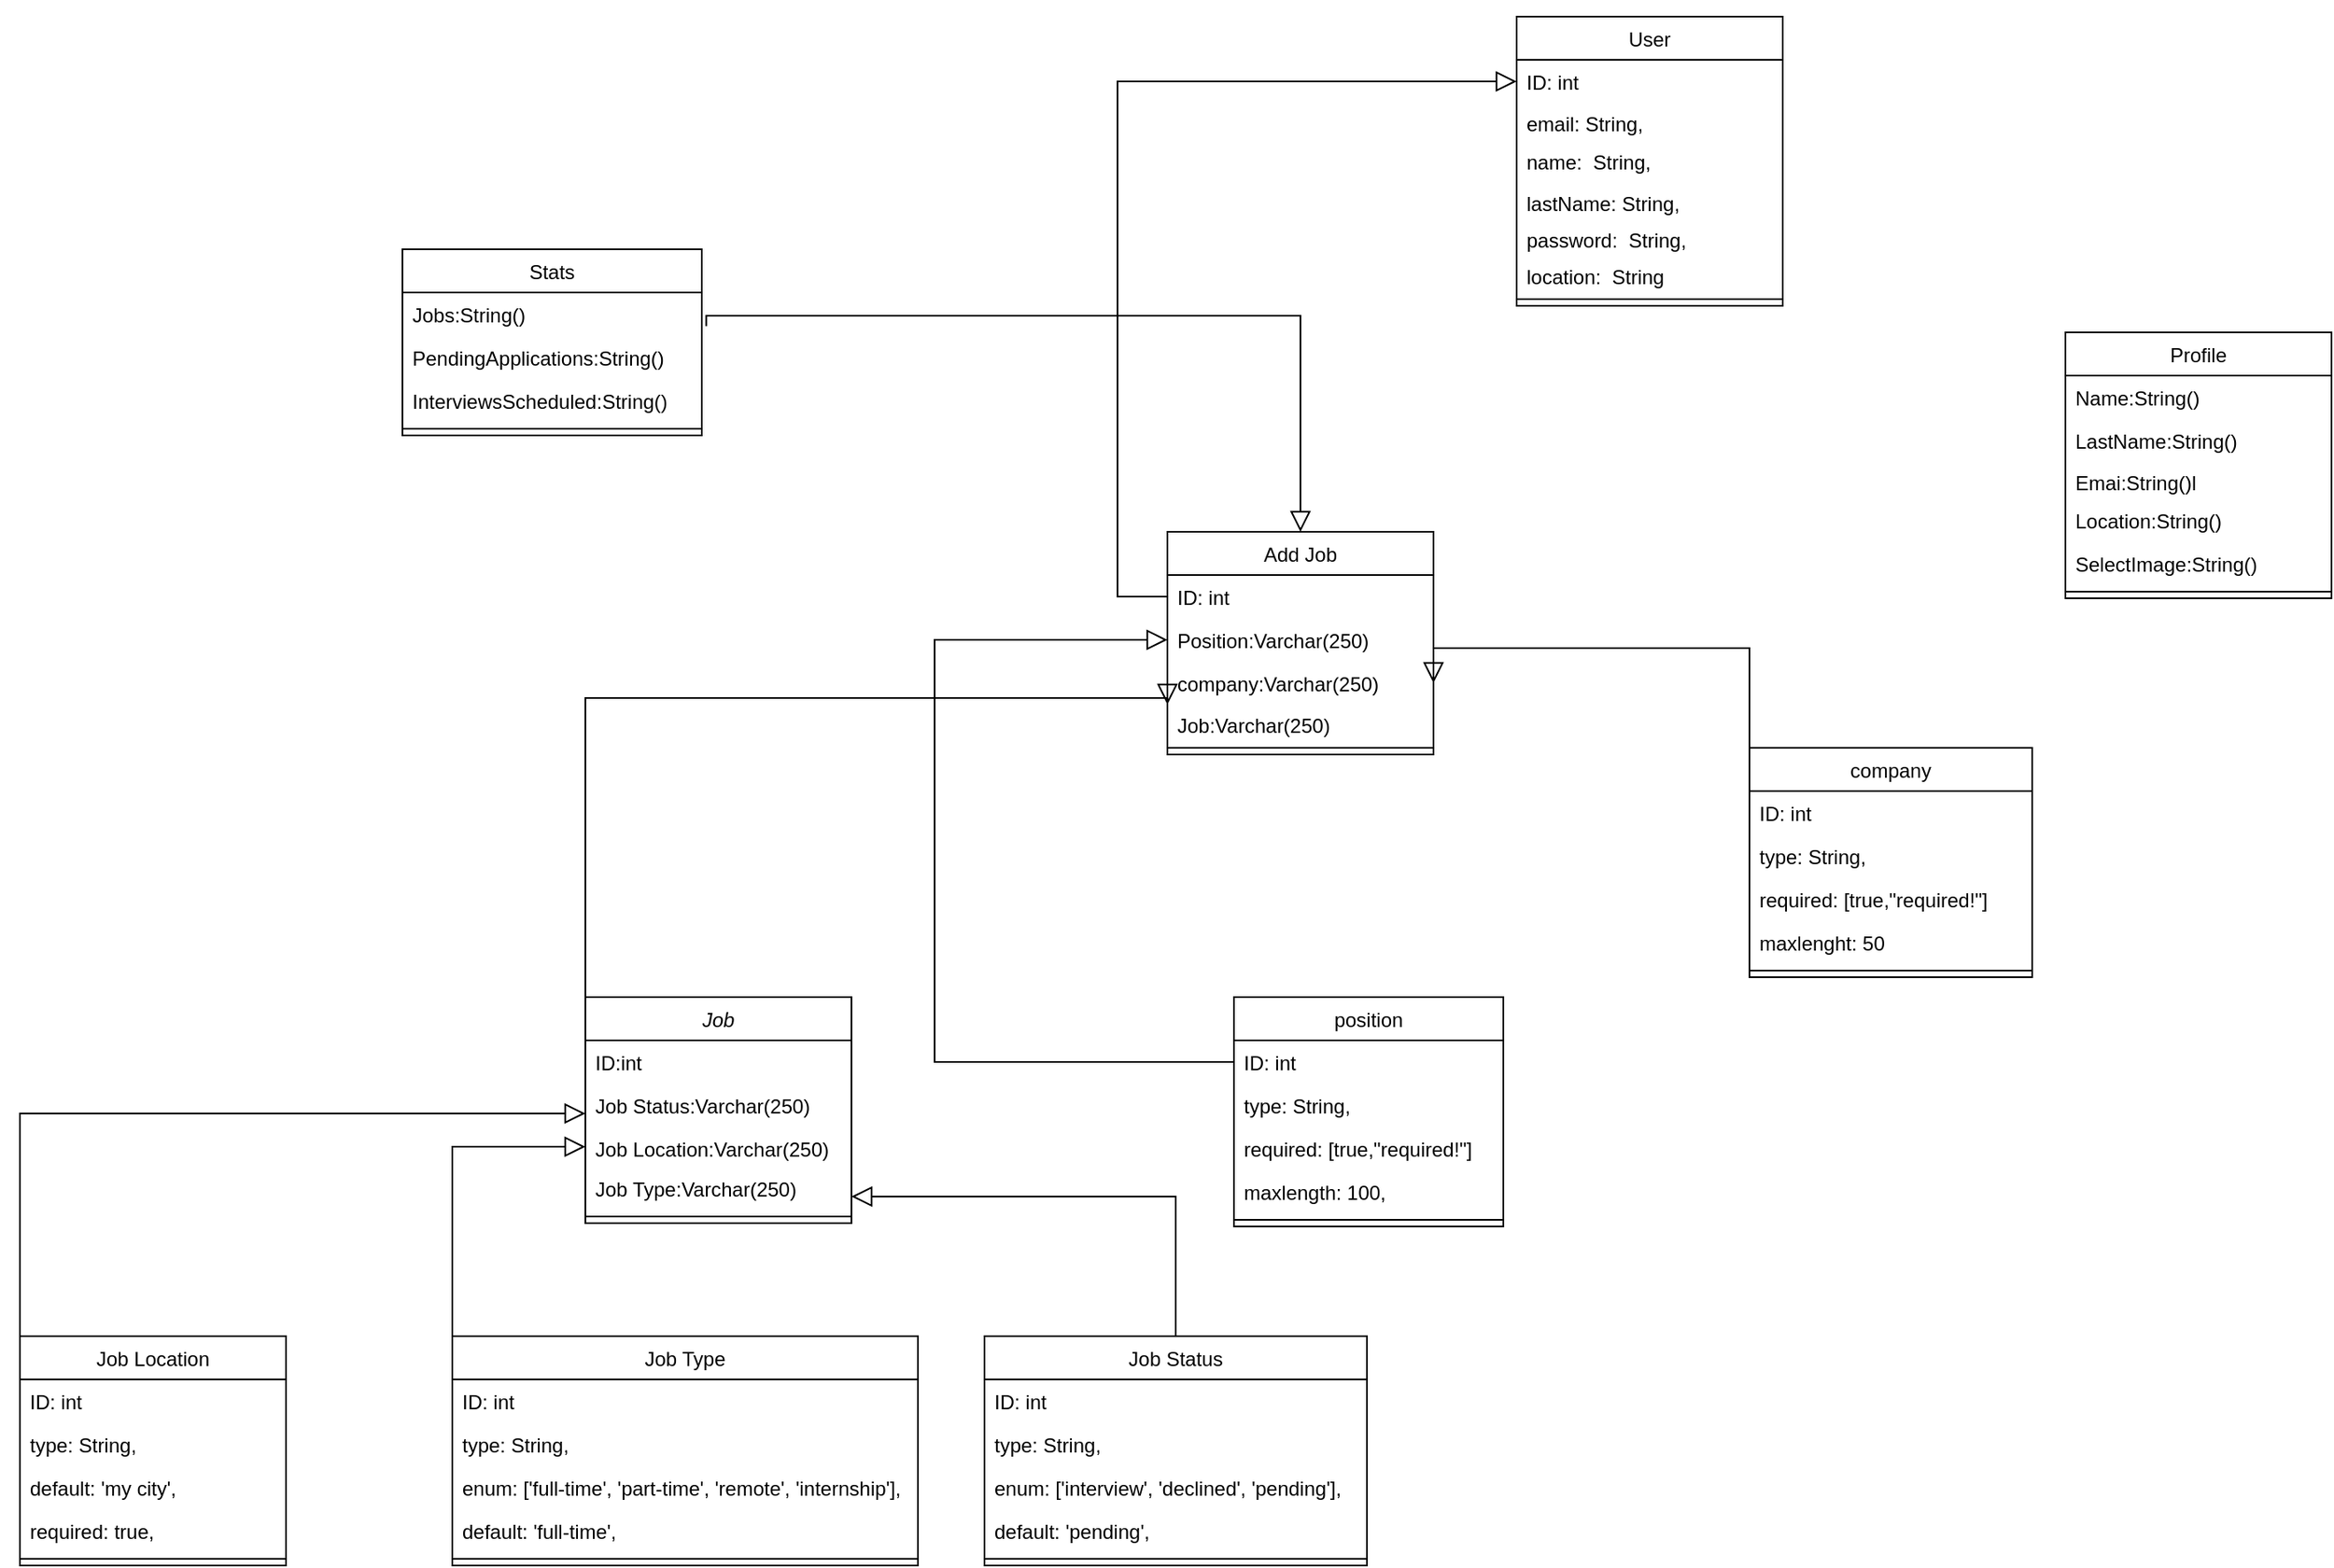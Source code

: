 <mxfile version="24.0.7" type="github">
  <diagram id="C5RBs43oDa-KdzZeNtuy" name="Page-1">
    <mxGraphModel dx="2405" dy="2311" grid="1" gridSize="10" guides="1" tooltips="1" connect="1" arrows="1" fold="1" page="1" pageScale="1" pageWidth="827" pageHeight="1169" math="0" shadow="0">
      <root>
        <mxCell id="WIyWlLk6GJQsqaUBKTNV-0" />
        <mxCell id="WIyWlLk6GJQsqaUBKTNV-1" parent="WIyWlLk6GJQsqaUBKTNV-0" />
        <mxCell id="zkfFHV4jXpPFQw0GAbJ--0" value="Job" style="swimlane;fontStyle=2;align=center;verticalAlign=top;childLayout=stackLayout;horizontal=1;startSize=26;horizontalStack=0;resizeParent=1;resizeLast=0;collapsible=1;marginBottom=0;rounded=0;shadow=0;strokeWidth=1;labelBackgroundColor=none;" parent="WIyWlLk6GJQsqaUBKTNV-1" vertex="1">
          <mxGeometry x="220" y="120" width="160" height="136" as="geometry">
            <mxRectangle x="230" y="140" width="160" height="26" as="alternateBounds" />
          </mxGeometry>
        </mxCell>
        <mxCell id="zkfFHV4jXpPFQw0GAbJ--2" value="ID:int" style="text;align=left;verticalAlign=top;spacingLeft=4;spacingRight=4;overflow=hidden;rotatable=0;points=[[0,0.5],[1,0.5]];portConstraint=eastwest;rounded=0;shadow=0;html=0;labelBackgroundColor=none;" parent="zkfFHV4jXpPFQw0GAbJ--0" vertex="1">
          <mxGeometry y="26" width="160" height="26" as="geometry" />
        </mxCell>
        <mxCell id="5wOrvjhceS7PIr_R4zI3-54" style="edgeStyle=none;curved=1;rounded=0;orthogonalLoop=1;jettySize=auto;html=1;entryX=0;entryY=0.5;entryDx=0;entryDy=0;fontSize=12;startSize=8;endSize=8;labelBackgroundColor=none;fontColor=default;" edge="1" parent="zkfFHV4jXpPFQw0GAbJ--0" source="5wOrvjhceS7PIr_R4zI3-52" target="zkfFHV4jXpPFQw0GAbJ--0">
          <mxGeometry relative="1" as="geometry">
            <Array as="points" />
          </mxGeometry>
        </mxCell>
        <mxCell id="5wOrvjhceS7PIr_R4zI3-52" value="Job Status:Varchar(250)" style="text;align=left;verticalAlign=top;spacingLeft=4;spacingRight=4;overflow=hidden;rotatable=0;points=[[0,0.5],[1,0.5]];portConstraint=eastwest;rounded=0;shadow=0;html=0;labelBackgroundColor=none;" vertex="1" parent="zkfFHV4jXpPFQw0GAbJ--0">
          <mxGeometry y="52" width="160" height="26" as="geometry" />
        </mxCell>
        <mxCell id="5wOrvjhceS7PIr_R4zI3-51" value="Job Location:Varchar(250)" style="text;align=left;verticalAlign=top;spacingLeft=4;spacingRight=4;overflow=hidden;rotatable=0;points=[[0,0.5],[1,0.5]];portConstraint=eastwest;rounded=0;shadow=0;html=0;labelBackgroundColor=none;" vertex="1" parent="zkfFHV4jXpPFQw0GAbJ--0">
          <mxGeometry y="78" width="160" height="24" as="geometry" />
        </mxCell>
        <mxCell id="zkfFHV4jXpPFQw0GAbJ--3" value="Job Type:Varchar(250)&#xa;" style="text;align=left;verticalAlign=top;spacingLeft=4;spacingRight=4;overflow=hidden;rotatable=0;points=[[0,0.5],[1,0.5]];portConstraint=eastwest;rounded=0;shadow=0;html=0;labelBackgroundColor=none;" parent="zkfFHV4jXpPFQw0GAbJ--0" vertex="1">
          <mxGeometry y="102" width="160" height="26" as="geometry" />
        </mxCell>
        <mxCell id="zkfFHV4jXpPFQw0GAbJ--4" value="" style="line;html=1;strokeWidth=1;align=left;verticalAlign=middle;spacingTop=-1;spacingLeft=3;spacingRight=3;rotatable=0;labelPosition=right;points=[];portConstraint=eastwest;labelBackgroundColor=none;rounded=0;" parent="zkfFHV4jXpPFQw0GAbJ--0" vertex="1">
          <mxGeometry y="128" width="160" height="8" as="geometry" />
        </mxCell>
        <mxCell id="zkfFHV4jXpPFQw0GAbJ--6" value="Job Type" style="swimlane;fontStyle=0;align=center;verticalAlign=top;childLayout=stackLayout;horizontal=1;startSize=26;horizontalStack=0;resizeParent=1;resizeLast=0;collapsible=1;marginBottom=0;rounded=0;shadow=0;strokeWidth=1;labelBackgroundColor=none;" parent="WIyWlLk6GJQsqaUBKTNV-1" vertex="1">
          <mxGeometry x="140" y="324" width="280" height="138" as="geometry">
            <mxRectangle x="130" y="380" width="160" height="26" as="alternateBounds" />
          </mxGeometry>
        </mxCell>
        <mxCell id="zkfFHV4jXpPFQw0GAbJ--7" value="ID: int" style="text;align=left;verticalAlign=top;spacingLeft=4;spacingRight=4;overflow=hidden;rotatable=0;points=[[0,0.5],[1,0.5]];portConstraint=eastwest;labelBackgroundColor=none;rounded=0;" parent="zkfFHV4jXpPFQw0GAbJ--6" vertex="1">
          <mxGeometry y="26" width="280" height="26" as="geometry" />
        </mxCell>
        <mxCell id="5wOrvjhceS7PIr_R4zI3-55" value="type: String," style="text;align=left;verticalAlign=top;spacingLeft=4;spacingRight=4;overflow=hidden;rotatable=0;points=[[0,0.5],[1,0.5]];portConstraint=eastwest;labelBackgroundColor=none;rounded=0;" vertex="1" parent="zkfFHV4jXpPFQw0GAbJ--6">
          <mxGeometry y="52" width="280" height="26" as="geometry" />
        </mxCell>
        <mxCell id="5wOrvjhceS7PIr_R4zI3-53" value="enum: [&#39;full-time&#39;, &#39;part-time&#39;, &#39;remote&#39;, &#39;internship&#39;]," style="text;align=left;verticalAlign=top;spacingLeft=4;spacingRight=4;overflow=hidden;rotatable=0;points=[[0,0.5],[1,0.5]];portConstraint=eastwest;rounded=0;shadow=0;html=0;labelBackgroundColor=none;" vertex="1" parent="zkfFHV4jXpPFQw0GAbJ--6">
          <mxGeometry y="78" width="280" height="26" as="geometry" />
        </mxCell>
        <mxCell id="zkfFHV4jXpPFQw0GAbJ--8" value="default: &#39;full-time&#39;," style="text;align=left;verticalAlign=top;spacingLeft=4;spacingRight=4;overflow=hidden;rotatable=0;points=[[0,0.5],[1,0.5]];portConstraint=eastwest;rounded=0;shadow=0;html=0;labelBackgroundColor=none;" parent="zkfFHV4jXpPFQw0GAbJ--6" vertex="1">
          <mxGeometry y="104" width="280" height="26" as="geometry" />
        </mxCell>
        <mxCell id="zkfFHV4jXpPFQw0GAbJ--9" value="" style="line;html=1;strokeWidth=1;align=left;verticalAlign=middle;spacingTop=-1;spacingLeft=3;spacingRight=3;rotatable=0;labelPosition=right;points=[];portConstraint=eastwest;labelBackgroundColor=none;rounded=0;" parent="zkfFHV4jXpPFQw0GAbJ--6" vertex="1">
          <mxGeometry y="130" width="280" height="8" as="geometry" />
        </mxCell>
        <mxCell id="zkfFHV4jXpPFQw0GAbJ--12" value="" style="endArrow=block;endSize=10;endFill=0;shadow=0;strokeWidth=1;rounded=0;curved=0;edgeStyle=elbowEdgeStyle;elbow=vertical;entryX=0;entryY=0.5;entryDx=0;entryDy=0;exitX=0;exitY=0.5;exitDx=0;exitDy=0;labelBackgroundColor=none;fontColor=default;" parent="WIyWlLk6GJQsqaUBKTNV-1" source="zkfFHV4jXpPFQw0GAbJ--7" target="5wOrvjhceS7PIr_R4zI3-51" edge="1">
          <mxGeometry width="160" relative="1" as="geometry">
            <mxPoint x="100" y="400" as="sourcePoint" />
            <mxPoint x="190" y="220" as="targetPoint" />
            <Array as="points">
              <mxPoint x="190" y="210" />
              <mxPoint x="170" y="220" />
            </Array>
          </mxGeometry>
        </mxCell>
        <mxCell id="zkfFHV4jXpPFQw0GAbJ--16" value="" style="endArrow=block;endSize=10;endFill=0;shadow=0;strokeWidth=1;rounded=0;curved=0;edgeStyle=elbowEdgeStyle;elbow=vertical;exitX=0.5;exitY=0;exitDx=0;exitDy=0;labelBackgroundColor=none;fontColor=default;" parent="WIyWlLk6GJQsqaUBKTNV-1" source="5wOrvjhceS7PIr_R4zI3-12" edge="1">
          <mxGeometry width="160" relative="1" as="geometry">
            <mxPoint x="355" y="380" as="sourcePoint" />
            <mxPoint x="380" y="240" as="targetPoint" />
            <Array as="points">
              <mxPoint x="410" y="240" />
              <mxPoint x="390" y="330" />
              <mxPoint x="355" y="300" />
            </Array>
          </mxGeometry>
        </mxCell>
        <mxCell id="zkfFHV4jXpPFQw0GAbJ--17" value="position&#xa;" style="swimlane;fontStyle=0;align=center;verticalAlign=top;childLayout=stackLayout;horizontal=1;startSize=26;horizontalStack=0;resizeParent=1;resizeLast=0;collapsible=1;marginBottom=0;rounded=0;shadow=0;strokeWidth=1;labelBackgroundColor=none;" parent="WIyWlLk6GJQsqaUBKTNV-1" vertex="1">
          <mxGeometry x="610" y="120" width="162" height="138" as="geometry">
            <mxRectangle x="550" y="140" width="160" height="26" as="alternateBounds" />
          </mxGeometry>
        </mxCell>
        <mxCell id="zkfFHV4jXpPFQw0GAbJ--19" value="ID: int" style="text;align=left;verticalAlign=top;spacingLeft=4;spacingRight=4;overflow=hidden;rotatable=0;points=[[0,0.5],[1,0.5]];portConstraint=eastwest;rounded=0;shadow=0;html=0;labelBackgroundColor=none;" parent="zkfFHV4jXpPFQw0GAbJ--17" vertex="1">
          <mxGeometry y="26" width="162" height="26" as="geometry" />
        </mxCell>
        <mxCell id="zkfFHV4jXpPFQw0GAbJ--18" value="type: String," style="text;align=left;verticalAlign=top;spacingLeft=4;spacingRight=4;overflow=hidden;rotatable=0;points=[[0,0.5],[1,0.5]];portConstraint=eastwest;labelBackgroundColor=none;rounded=0;" parent="zkfFHV4jXpPFQw0GAbJ--17" vertex="1">
          <mxGeometry y="52" width="162" height="26" as="geometry" />
        </mxCell>
        <mxCell id="zkfFHV4jXpPFQw0GAbJ--20" value="required: [true,&quot;required!&quot;]" style="text;align=left;verticalAlign=top;spacingLeft=4;spacingRight=4;overflow=hidden;rotatable=0;points=[[0,0.5],[1,0.5]];portConstraint=eastwest;rounded=0;shadow=0;html=0;labelBackgroundColor=none;" parent="zkfFHV4jXpPFQw0GAbJ--17" vertex="1">
          <mxGeometry y="78" width="162" height="26" as="geometry" />
        </mxCell>
        <mxCell id="zkfFHV4jXpPFQw0GAbJ--21" value="maxlength: 100," style="text;align=left;verticalAlign=top;spacingLeft=4;spacingRight=4;overflow=hidden;rotatable=0;points=[[0,0.5],[1,0.5]];portConstraint=eastwest;rounded=0;shadow=0;html=0;labelBackgroundColor=none;" parent="zkfFHV4jXpPFQw0GAbJ--17" vertex="1">
          <mxGeometry y="104" width="162" height="26" as="geometry" />
        </mxCell>
        <mxCell id="zkfFHV4jXpPFQw0GAbJ--23" value="" style="line;html=1;strokeWidth=1;align=left;verticalAlign=middle;spacingTop=-1;spacingLeft=3;spacingRight=3;rotatable=0;labelPosition=right;points=[];portConstraint=eastwest;labelBackgroundColor=none;rounded=0;" parent="zkfFHV4jXpPFQw0GAbJ--17" vertex="1">
          <mxGeometry y="130" width="162" height="8" as="geometry" />
        </mxCell>
        <mxCell id="5wOrvjhceS7PIr_R4zI3-1" value="Job Location" style="swimlane;fontStyle=0;align=center;verticalAlign=top;childLayout=stackLayout;horizontal=1;startSize=26;horizontalStack=0;resizeParent=1;resizeLast=0;collapsible=1;marginBottom=0;rounded=0;shadow=0;strokeWidth=1;labelBackgroundColor=none;" vertex="1" parent="WIyWlLk6GJQsqaUBKTNV-1">
          <mxGeometry x="-120" y="324" width="160" height="138" as="geometry">
            <mxRectangle x="550" y="140" width="160" height="26" as="alternateBounds" />
          </mxGeometry>
        </mxCell>
        <mxCell id="5wOrvjhceS7PIr_R4zI3-63" value="ID: int" style="text;align=left;verticalAlign=top;spacingLeft=4;spacingRight=4;overflow=hidden;rotatable=0;points=[[0,0.5],[1,0.5]];portConstraint=eastwest;labelBackgroundColor=none;rounded=0;" vertex="1" parent="5wOrvjhceS7PIr_R4zI3-1">
          <mxGeometry y="26" width="160" height="26" as="geometry" />
        </mxCell>
        <mxCell id="5wOrvjhceS7PIr_R4zI3-2" value="type: String," style="text;align=left;verticalAlign=top;spacingLeft=4;spacingRight=4;overflow=hidden;rotatable=0;points=[[0,0.5],[1,0.5]];portConstraint=eastwest;labelBackgroundColor=none;rounded=0;" vertex="1" parent="5wOrvjhceS7PIr_R4zI3-1">
          <mxGeometry y="52" width="160" height="26" as="geometry" />
        </mxCell>
        <mxCell id="5wOrvjhceS7PIr_R4zI3-3" value="default: &#39;my city&#39;," style="text;align=left;verticalAlign=top;spacingLeft=4;spacingRight=4;overflow=hidden;rotatable=0;points=[[0,0.5],[1,0.5]];portConstraint=eastwest;rounded=0;shadow=0;html=0;labelBackgroundColor=none;" vertex="1" parent="5wOrvjhceS7PIr_R4zI3-1">
          <mxGeometry y="78" width="160" height="26" as="geometry" />
        </mxCell>
        <mxCell id="5wOrvjhceS7PIr_R4zI3-4" value="required: true," style="text;align=left;verticalAlign=top;spacingLeft=4;spacingRight=4;overflow=hidden;rotatable=0;points=[[0,0.5],[1,0.5]];portConstraint=eastwest;rounded=0;shadow=0;html=0;labelBackgroundColor=none;" vertex="1" parent="5wOrvjhceS7PIr_R4zI3-1">
          <mxGeometry y="104" width="160" height="26" as="geometry" />
        </mxCell>
        <mxCell id="5wOrvjhceS7PIr_R4zI3-7" value="" style="line;html=1;strokeWidth=1;align=left;verticalAlign=middle;spacingTop=-1;spacingLeft=3;spacingRight=3;rotatable=0;labelPosition=right;points=[];portConstraint=eastwest;labelBackgroundColor=none;rounded=0;" vertex="1" parent="5wOrvjhceS7PIr_R4zI3-1">
          <mxGeometry y="130" width="160" height="8" as="geometry" />
        </mxCell>
        <mxCell id="5wOrvjhceS7PIr_R4zI3-12" value="Job Status" style="swimlane;fontStyle=0;align=center;verticalAlign=top;childLayout=stackLayout;horizontal=1;startSize=26;horizontalStack=0;resizeParent=1;resizeLast=0;collapsible=1;marginBottom=0;rounded=0;shadow=0;strokeWidth=1;labelBackgroundColor=none;" vertex="1" parent="WIyWlLk6GJQsqaUBKTNV-1">
          <mxGeometry x="460" y="324" width="230" height="138" as="geometry">
            <mxRectangle x="550" y="140" width="160" height="26" as="alternateBounds" />
          </mxGeometry>
        </mxCell>
        <mxCell id="5wOrvjhceS7PIr_R4zI3-62" value="ID: int" style="text;align=left;verticalAlign=top;spacingLeft=4;spacingRight=4;overflow=hidden;rotatable=0;points=[[0,0.5],[1,0.5]];portConstraint=eastwest;labelBackgroundColor=none;rounded=0;" vertex="1" parent="5wOrvjhceS7PIr_R4zI3-12">
          <mxGeometry y="26" width="230" height="26" as="geometry" />
        </mxCell>
        <mxCell id="5wOrvjhceS7PIr_R4zI3-13" value="type: String," style="text;align=left;verticalAlign=top;spacingLeft=4;spacingRight=4;overflow=hidden;rotatable=0;points=[[0,0.5],[1,0.5]];portConstraint=eastwest;labelBackgroundColor=none;rounded=0;" vertex="1" parent="5wOrvjhceS7PIr_R4zI3-12">
          <mxGeometry y="52" width="230" height="26" as="geometry" />
        </mxCell>
        <mxCell id="5wOrvjhceS7PIr_R4zI3-14" value="enum: [&#39;interview&#39;, &#39;declined&#39;, &#39;pending&#39;]," style="text;align=left;verticalAlign=top;spacingLeft=4;spacingRight=4;overflow=hidden;rotatable=0;points=[[0,0.5],[1,0.5]];portConstraint=eastwest;rounded=0;shadow=0;html=0;labelBackgroundColor=none;" vertex="1" parent="5wOrvjhceS7PIr_R4zI3-12">
          <mxGeometry y="78" width="230" height="26" as="geometry" />
        </mxCell>
        <mxCell id="5wOrvjhceS7PIr_R4zI3-15" value="default: &#39;pending&#39;," style="text;align=left;verticalAlign=top;spacingLeft=4;spacingRight=4;overflow=hidden;rotatable=0;points=[[0,0.5],[1,0.5]];portConstraint=eastwest;rounded=0;shadow=0;html=0;labelBackgroundColor=none;" vertex="1" parent="5wOrvjhceS7PIr_R4zI3-12">
          <mxGeometry y="104" width="230" height="26" as="geometry" />
        </mxCell>
        <mxCell id="5wOrvjhceS7PIr_R4zI3-18" value="" style="line;html=1;strokeWidth=1;align=left;verticalAlign=middle;spacingTop=-1;spacingLeft=3;spacingRight=3;rotatable=0;labelPosition=right;points=[];portConstraint=eastwest;labelBackgroundColor=none;rounded=0;" vertex="1" parent="5wOrvjhceS7PIr_R4zI3-12">
          <mxGeometry y="130" width="230" height="8" as="geometry" />
        </mxCell>
        <mxCell id="5wOrvjhceS7PIr_R4zI3-22" value="company" style="swimlane;fontStyle=0;align=center;verticalAlign=top;childLayout=stackLayout;horizontal=1;startSize=26;horizontalStack=0;resizeParent=1;resizeLast=0;collapsible=1;marginBottom=0;rounded=0;shadow=0;strokeWidth=1;labelBackgroundColor=none;" vertex="1" parent="WIyWlLk6GJQsqaUBKTNV-1">
          <mxGeometry x="920" y="-30" width="170" height="138" as="geometry">
            <mxRectangle x="550" y="140" width="160" height="26" as="alternateBounds" />
          </mxGeometry>
        </mxCell>
        <mxCell id="5wOrvjhceS7PIr_R4zI3-26" value="ID: int" style="text;align=left;verticalAlign=top;spacingLeft=4;spacingRight=4;overflow=hidden;rotatable=0;points=[[0,0.5],[1,0.5]];portConstraint=eastwest;rounded=0;shadow=0;html=0;labelBackgroundColor=none;" vertex="1" parent="5wOrvjhceS7PIr_R4zI3-22">
          <mxGeometry y="26" width="170" height="26" as="geometry" />
        </mxCell>
        <mxCell id="5wOrvjhceS7PIr_R4zI3-23" value="type: String," style="text;align=left;verticalAlign=top;spacingLeft=4;spacingRight=4;overflow=hidden;rotatable=0;points=[[0,0.5],[1,0.5]];portConstraint=eastwest;labelBackgroundColor=none;rounded=0;" vertex="1" parent="5wOrvjhceS7PIr_R4zI3-22">
          <mxGeometry y="52" width="170" height="26" as="geometry" />
        </mxCell>
        <mxCell id="5wOrvjhceS7PIr_R4zI3-24" value="required: [true,&quot;required!&quot;]" style="text;align=left;verticalAlign=top;spacingLeft=4;spacingRight=4;overflow=hidden;rotatable=0;points=[[0,0.5],[1,0.5]];portConstraint=eastwest;rounded=0;shadow=0;html=0;labelBackgroundColor=none;" vertex="1" parent="5wOrvjhceS7PIr_R4zI3-22">
          <mxGeometry y="78" width="170" height="26" as="geometry" />
        </mxCell>
        <mxCell id="5wOrvjhceS7PIr_R4zI3-27" value="maxlenght: 50" style="text;align=left;verticalAlign=top;spacingLeft=4;spacingRight=4;overflow=hidden;rotatable=0;points=[[0,0.5],[1,0.5]];portConstraint=eastwest;rounded=0;shadow=0;html=0;labelBackgroundColor=none;" vertex="1" parent="5wOrvjhceS7PIr_R4zI3-22">
          <mxGeometry y="104" width="170" height="26" as="geometry" />
        </mxCell>
        <mxCell id="5wOrvjhceS7PIr_R4zI3-28" value="" style="line;html=1;strokeWidth=1;align=left;verticalAlign=middle;spacingTop=-1;spacingLeft=3;spacingRight=3;rotatable=0;labelPosition=right;points=[];portConstraint=eastwest;labelBackgroundColor=none;rounded=0;" vertex="1" parent="5wOrvjhceS7PIr_R4zI3-22">
          <mxGeometry y="130" width="170" height="8" as="geometry" />
        </mxCell>
        <mxCell id="5wOrvjhceS7PIr_R4zI3-32" value="Add Job" style="swimlane;fontStyle=0;align=center;verticalAlign=top;childLayout=stackLayout;horizontal=1;startSize=26;horizontalStack=0;resizeParent=1;resizeLast=0;collapsible=1;marginBottom=0;rounded=0;shadow=0;strokeWidth=1;labelBackgroundColor=none;" vertex="1" parent="WIyWlLk6GJQsqaUBKTNV-1">
          <mxGeometry x="570" y="-160" width="160" height="134" as="geometry">
            <mxRectangle x="550" y="140" width="160" height="26" as="alternateBounds" />
          </mxGeometry>
        </mxCell>
        <mxCell id="5wOrvjhceS7PIr_R4zI3-33" value="ID: int" style="text;align=left;verticalAlign=top;spacingLeft=4;spacingRight=4;overflow=hidden;rotatable=0;points=[[0,0.5],[1,0.5]];portConstraint=eastwest;rounded=0;shadow=0;html=0;labelBackgroundColor=none;" vertex="1" parent="5wOrvjhceS7PIr_R4zI3-32">
          <mxGeometry y="26" width="160" height="26" as="geometry" />
        </mxCell>
        <mxCell id="5wOrvjhceS7PIr_R4zI3-34" value="Position:Varchar(250)" style="text;align=left;verticalAlign=top;spacingLeft=4;spacingRight=4;overflow=hidden;rotatable=0;points=[[0,0.5],[1,0.5]];portConstraint=eastwest;labelBackgroundColor=none;rounded=0;" vertex="1" parent="5wOrvjhceS7PIr_R4zI3-32">
          <mxGeometry y="52" width="160" height="26" as="geometry" />
        </mxCell>
        <mxCell id="5wOrvjhceS7PIr_R4zI3-49" value="company:Varchar(250)" style="text;align=left;verticalAlign=top;spacingLeft=4;spacingRight=4;overflow=hidden;rotatable=0;points=[[0,0.5],[1,0.5]];portConstraint=eastwest;labelBackgroundColor=none;rounded=0;" vertex="1" parent="5wOrvjhceS7PIr_R4zI3-32">
          <mxGeometry y="78" width="160" height="26" as="geometry" />
        </mxCell>
        <mxCell id="5wOrvjhceS7PIr_R4zI3-35" value="Job:Varchar(250)" style="text;align=left;verticalAlign=bottom;spacingLeft=4;spacingRight=4;overflow=hidden;rotatable=0;points=[[0,0.5],[1,0.5]];portConstraint=eastwest;rounded=0;shadow=0;html=0;labelBackgroundColor=none;" vertex="1" parent="5wOrvjhceS7PIr_R4zI3-32">
          <mxGeometry y="104" width="160" height="22" as="geometry" />
        </mxCell>
        <mxCell id="5wOrvjhceS7PIr_R4zI3-37" value="" style="line;html=1;strokeWidth=1;align=left;verticalAlign=middle;spacingTop=-1;spacingLeft=3;spacingRight=3;rotatable=0;labelPosition=right;points=[];portConstraint=eastwest;labelBackgroundColor=none;rounded=0;" vertex="1" parent="5wOrvjhceS7PIr_R4zI3-32">
          <mxGeometry y="126" width="160" height="8" as="geometry" />
        </mxCell>
        <mxCell id="5wOrvjhceS7PIr_R4zI3-43" value="" style="endArrow=block;endSize=10;endFill=0;shadow=0;strokeWidth=1;rounded=0;curved=0;edgeStyle=elbowEdgeStyle;elbow=vertical;exitX=0;exitY=0.5;exitDx=0;exitDy=0;entryX=0;entryY=0.5;entryDx=0;entryDy=0;labelBackgroundColor=none;fontColor=default;verticalAlign=top;" edge="1" parent="WIyWlLk6GJQsqaUBKTNV-1" source="zkfFHV4jXpPFQw0GAbJ--19" target="5wOrvjhceS7PIr_R4zI3-34">
          <mxGeometry width="160" relative="1" as="geometry">
            <mxPoint x="490" y="170" as="sourcePoint" />
            <mxPoint x="380" y="-20" as="targetPoint" />
            <Array as="points">
              <mxPoint x="430" y="10" />
              <mxPoint x="500" y="140" />
              <mxPoint x="465" y="110" />
            </Array>
          </mxGeometry>
        </mxCell>
        <mxCell id="5wOrvjhceS7PIr_R4zI3-45" value="" style="endArrow=block;endSize=10;endFill=0;shadow=0;strokeWidth=1;rounded=0;curved=0;edgeStyle=elbowEdgeStyle;elbow=vertical;exitX=0;exitY=0.5;exitDx=0;exitDy=0;labelBackgroundColor=none;fontColor=default;entryX=1;entryY=0.5;entryDx=0;entryDy=0;" edge="1" parent="WIyWlLk6GJQsqaUBKTNV-1" source="5wOrvjhceS7PIr_R4zI3-26" target="5wOrvjhceS7PIr_R4zI3-49">
          <mxGeometry width="160" relative="1" as="geometry">
            <mxPoint x="730" y="-49" as="sourcePoint" />
            <mxPoint x="732" y="-60" as="targetPoint" />
            <Array as="points">
              <mxPoint x="830" y="-90" />
              <mxPoint x="810" y="-60" />
              <mxPoint x="700" y="10" />
              <mxPoint x="667" y="91" />
            </Array>
          </mxGeometry>
        </mxCell>
        <mxCell id="5wOrvjhceS7PIr_R4zI3-48" value="" style="endArrow=block;endSize=10;endFill=0;shadow=0;strokeWidth=1;rounded=0;curved=0;edgeStyle=elbowEdgeStyle;elbow=vertical;exitX=0;exitY=0.5;exitDx=0;exitDy=0;labelBackgroundColor=none;fontColor=default;" edge="1" parent="WIyWlLk6GJQsqaUBKTNV-1" source="zkfFHV4jXpPFQw0GAbJ--2" target="5wOrvjhceS7PIr_R4zI3-35">
          <mxGeometry width="160" relative="1" as="geometry">
            <mxPoint x="200" y="150" as="sourcePoint" />
            <mxPoint x="460" y="10" as="targetPoint" />
            <Array as="points">
              <mxPoint x="570" y="-60" />
              <mxPoint x="430" y="35" />
              <mxPoint x="390" />
              <mxPoint x="270.96" y="81" />
              <mxPoint x="235.96" y="51" />
            </Array>
          </mxGeometry>
        </mxCell>
        <mxCell id="5wOrvjhceS7PIr_R4zI3-65" value="" style="endArrow=block;endSize=10;endFill=0;shadow=0;strokeWidth=1;rounded=0;curved=0;edgeStyle=elbowEdgeStyle;elbow=vertical;entryX=0;entryY=0.5;entryDx=0;entryDy=0;exitX=0;exitY=0.5;exitDx=0;exitDy=0;labelBackgroundColor=none;fontColor=default;" edge="1" parent="WIyWlLk6GJQsqaUBKTNV-1" source="5wOrvjhceS7PIr_R4zI3-63">
          <mxGeometry width="160" relative="1" as="geometry">
            <mxPoint x="-150" y="365" as="sourcePoint" />
            <mxPoint x="220" y="190" as="targetPoint" />
            <Array as="points">
              <mxPoint x="50" y="190" />
            </Array>
          </mxGeometry>
        </mxCell>
        <mxCell id="5wOrvjhceS7PIr_R4zI3-69" value="User" style="swimlane;fontStyle=0;align=center;verticalAlign=top;childLayout=stackLayout;horizontal=1;startSize=26;horizontalStack=0;resizeParent=1;resizeLast=0;collapsible=1;marginBottom=0;rounded=0;shadow=0;strokeWidth=1;labelBackgroundColor=none;" vertex="1" parent="WIyWlLk6GJQsqaUBKTNV-1">
          <mxGeometry x="780" y="-470" width="160" height="174" as="geometry">
            <mxRectangle x="550" y="140" width="160" height="26" as="alternateBounds" />
          </mxGeometry>
        </mxCell>
        <mxCell id="5wOrvjhceS7PIr_R4zI3-70" value="ID: int" style="text;align=left;verticalAlign=top;spacingLeft=4;spacingRight=4;overflow=hidden;rotatable=0;points=[[0,0.5],[1,0.5]];portConstraint=eastwest;rounded=0;shadow=0;html=0;labelBackgroundColor=none;" vertex="1" parent="5wOrvjhceS7PIr_R4zI3-69">
          <mxGeometry y="26" width="160" height="26" as="geometry" />
        </mxCell>
        <mxCell id="5wOrvjhceS7PIr_R4zI3-78" value="email: String," style="text;align=left;verticalAlign=bottom;spacingLeft=4;spacingRight=4;overflow=hidden;rotatable=0;points=[[0,0.5],[1,0.5]];portConstraint=eastwest;rounded=0;shadow=0;html=0;labelBackgroundColor=none;" vertex="1" parent="5wOrvjhceS7PIr_R4zI3-69">
          <mxGeometry y="52" width="160" height="22" as="geometry" />
        </mxCell>
        <mxCell id="5wOrvjhceS7PIr_R4zI3-71" value="name:  String," style="text;align=left;verticalAlign=top;spacingLeft=4;spacingRight=4;overflow=hidden;rotatable=0;points=[[0,0.5],[1,0.5]];portConstraint=eastwest;labelBackgroundColor=none;rounded=0;" vertex="1" parent="5wOrvjhceS7PIr_R4zI3-69">
          <mxGeometry y="74" width="160" height="26" as="geometry" />
        </mxCell>
        <mxCell id="5wOrvjhceS7PIr_R4zI3-77" value="lastName: String," style="text;align=left;verticalAlign=bottom;spacingLeft=4;spacingRight=4;overflow=hidden;rotatable=0;points=[[0,0.5],[1,0.5]];portConstraint=eastwest;rounded=0;shadow=0;html=0;labelBackgroundColor=none;" vertex="1" parent="5wOrvjhceS7PIr_R4zI3-69">
          <mxGeometry y="100" width="160" height="22" as="geometry" />
        </mxCell>
        <mxCell id="5wOrvjhceS7PIr_R4zI3-76" value="password:  String," style="text;align=left;verticalAlign=bottom;spacingLeft=4;spacingRight=4;overflow=hidden;rotatable=0;points=[[0,0.5],[1,0.5]];portConstraint=eastwest;rounded=0;shadow=0;html=0;labelBackgroundColor=none;" vertex="1" parent="5wOrvjhceS7PIr_R4zI3-69">
          <mxGeometry y="122" width="160" height="22" as="geometry" />
        </mxCell>
        <mxCell id="5wOrvjhceS7PIr_R4zI3-75" value="location:  String" style="text;align=left;verticalAlign=bottom;spacingLeft=4;spacingRight=4;overflow=hidden;rotatable=0;points=[[0,0.5],[1,0.5]];portConstraint=eastwest;rounded=0;shadow=0;html=0;labelBackgroundColor=none;" vertex="1" parent="5wOrvjhceS7PIr_R4zI3-69">
          <mxGeometry y="144" width="160" height="22" as="geometry" />
        </mxCell>
        <mxCell id="5wOrvjhceS7PIr_R4zI3-74" value="" style="line;html=1;strokeWidth=1;align=left;verticalAlign=middle;spacingTop=-1;spacingLeft=3;spacingRight=3;rotatable=0;labelPosition=right;points=[];portConstraint=eastwest;labelBackgroundColor=none;rounded=0;" vertex="1" parent="5wOrvjhceS7PIr_R4zI3-69">
          <mxGeometry y="166" width="160" height="8" as="geometry" />
        </mxCell>
        <mxCell id="5wOrvjhceS7PIr_R4zI3-82" value="" style="endArrow=block;endSize=10;endFill=0;shadow=0;strokeWidth=1;rounded=0;curved=0;edgeStyle=elbowEdgeStyle;elbow=vertical;labelBackgroundColor=none;fontColor=default;verticalAlign=top;entryX=0;entryY=0.5;entryDx=0;entryDy=0;exitX=0;exitY=0.5;exitDx=0;exitDy=0;" edge="1" parent="WIyWlLk6GJQsqaUBKTNV-1" source="5wOrvjhceS7PIr_R4zI3-33" target="5wOrvjhceS7PIr_R4zI3-70">
          <mxGeometry width="160" relative="1" as="geometry">
            <mxPoint x="460" y="-40" as="sourcePoint" />
            <mxPoint x="530" y="-320" as="targetPoint" />
            <Array as="points">
              <mxPoint x="540" y="-340" />
              <mxPoint x="390" y="-135" />
              <mxPoint x="355" y="-165" />
            </Array>
          </mxGeometry>
        </mxCell>
        <mxCell id="5wOrvjhceS7PIr_R4zI3-83" style="edgeStyle=none;curved=1;rounded=0;orthogonalLoop=1;jettySize=auto;html=1;exitX=0.75;exitY=0;exitDx=0;exitDy=0;fontSize=12;fontColor=default;startSize=8;endSize=8;labelBackgroundColor=none;" edge="1" parent="WIyWlLk6GJQsqaUBKTNV-1" source="5wOrvjhceS7PIr_R4zI3-69" target="5wOrvjhceS7PIr_R4zI3-69">
          <mxGeometry relative="1" as="geometry" />
        </mxCell>
        <mxCell id="5wOrvjhceS7PIr_R4zI3-84" value="Stats" style="swimlane;fontStyle=0;align=center;verticalAlign=top;childLayout=stackLayout;horizontal=1;startSize=26;horizontalStack=0;resizeParent=1;resizeLast=0;collapsible=1;marginBottom=0;rounded=0;shadow=0;strokeWidth=1;labelBackgroundColor=none;" vertex="1" parent="WIyWlLk6GJQsqaUBKTNV-1">
          <mxGeometry x="110" y="-330" width="180" height="112" as="geometry">
            <mxRectangle x="550" y="140" width="160" height="26" as="alternateBounds" />
          </mxGeometry>
        </mxCell>
        <mxCell id="5wOrvjhceS7PIr_R4zI3-85" value="Jobs:String()" style="text;align=left;verticalAlign=top;spacingLeft=4;spacingRight=4;overflow=hidden;rotatable=0;points=[[0,0.5],[1,0.5]];portConstraint=eastwest;rounded=0;shadow=0;html=0;labelBackgroundColor=none;" vertex="1" parent="5wOrvjhceS7PIr_R4zI3-84">
          <mxGeometry y="26" width="180" height="26" as="geometry" />
        </mxCell>
        <mxCell id="5wOrvjhceS7PIr_R4zI3-86" value="PendingApplications:String()" style="text;align=left;verticalAlign=top;spacingLeft=4;spacingRight=4;overflow=hidden;rotatable=0;points=[[0,0.5],[1,0.5]];portConstraint=eastwest;labelBackgroundColor=none;rounded=0;" vertex="1" parent="5wOrvjhceS7PIr_R4zI3-84">
          <mxGeometry y="52" width="180" height="26" as="geometry" />
        </mxCell>
        <mxCell id="5wOrvjhceS7PIr_R4zI3-87" value="InterviewsScheduled:String()" style="text;align=left;verticalAlign=top;spacingLeft=4;spacingRight=4;overflow=hidden;rotatable=0;points=[[0,0.5],[1,0.5]];portConstraint=eastwest;labelBackgroundColor=none;rounded=0;" vertex="1" parent="5wOrvjhceS7PIr_R4zI3-84">
          <mxGeometry y="78" width="180" height="26" as="geometry" />
        </mxCell>
        <mxCell id="5wOrvjhceS7PIr_R4zI3-89" value="" style="line;html=1;strokeWidth=1;align=left;verticalAlign=middle;spacingTop=-1;spacingLeft=3;spacingRight=3;rotatable=0;labelPosition=right;points=[];portConstraint=eastwest;labelBackgroundColor=none;rounded=0;" vertex="1" parent="5wOrvjhceS7PIr_R4zI3-84">
          <mxGeometry y="104" width="180" height="8" as="geometry" />
        </mxCell>
        <mxCell id="5wOrvjhceS7PIr_R4zI3-90" value="" style="endArrow=block;endSize=10;endFill=0;shadow=0;strokeWidth=1;rounded=0;curved=0;edgeStyle=elbowEdgeStyle;elbow=vertical;labelBackgroundColor=none;fontColor=default;verticalAlign=top;entryX=0.5;entryY=0;entryDx=0;entryDy=0;exitX=1.015;exitY=-0.222;exitDx=0;exitDy=0;exitPerimeter=0;" edge="1" parent="WIyWlLk6GJQsqaUBKTNV-1" source="5wOrvjhceS7PIr_R4zI3-86" target="5wOrvjhceS7PIr_R4zI3-32">
          <mxGeometry width="160" relative="1" as="geometry">
            <mxPoint x="350" y="-220" as="sourcePoint" />
            <mxPoint x="560" y="-510" as="targetPoint" />
            <Array as="points">
              <mxPoint x="480" y="-290" />
              <mxPoint x="170" y="-214" />
              <mxPoint x="135" y="-244" />
            </Array>
          </mxGeometry>
        </mxCell>
        <mxCell id="5wOrvjhceS7PIr_R4zI3-91" value="Profile" style="swimlane;fontStyle=0;align=center;verticalAlign=top;childLayout=stackLayout;horizontal=1;startSize=26;horizontalStack=0;resizeParent=1;resizeLast=0;collapsible=1;marginBottom=0;rounded=0;shadow=0;strokeWidth=1;labelBackgroundColor=none;" vertex="1" parent="WIyWlLk6GJQsqaUBKTNV-1">
          <mxGeometry x="1110" y="-280" width="160" height="160" as="geometry">
            <mxRectangle x="550" y="140" width="160" height="26" as="alternateBounds" />
          </mxGeometry>
        </mxCell>
        <mxCell id="5wOrvjhceS7PIr_R4zI3-92" value="Name:String()" style="text;align=left;verticalAlign=top;spacingLeft=4;spacingRight=4;overflow=hidden;rotatable=0;points=[[0,0.5],[1,0.5]];portConstraint=eastwest;rounded=0;shadow=0;html=0;labelBackgroundColor=none;" vertex="1" parent="5wOrvjhceS7PIr_R4zI3-91">
          <mxGeometry y="26" width="160" height="26" as="geometry" />
        </mxCell>
        <mxCell id="5wOrvjhceS7PIr_R4zI3-93" value="LastName:String()" style="text;align=left;verticalAlign=top;spacingLeft=4;spacingRight=4;overflow=hidden;rotatable=0;points=[[0,0.5],[1,0.5]];portConstraint=eastwest;labelBackgroundColor=none;rounded=0;" vertex="1" parent="5wOrvjhceS7PIr_R4zI3-91">
          <mxGeometry y="52" width="160" height="26" as="geometry" />
        </mxCell>
        <mxCell id="5wOrvjhceS7PIr_R4zI3-95" value="Emai:String()l" style="text;align=left;verticalAlign=bottom;spacingLeft=4;spacingRight=4;overflow=hidden;rotatable=0;points=[[0,0.5],[1,0.5]];portConstraint=eastwest;rounded=0;shadow=0;html=0;labelBackgroundColor=none;" vertex="1" parent="5wOrvjhceS7PIr_R4zI3-91">
          <mxGeometry y="78" width="160" height="22" as="geometry" />
        </mxCell>
        <mxCell id="5wOrvjhceS7PIr_R4zI3-94" value="Location:String()" style="text;align=left;verticalAlign=top;spacingLeft=4;spacingRight=4;overflow=hidden;rotatable=0;points=[[0,0.5],[1,0.5]];portConstraint=eastwest;labelBackgroundColor=none;rounded=0;" vertex="1" parent="5wOrvjhceS7PIr_R4zI3-91">
          <mxGeometry y="100" width="160" height="26" as="geometry" />
        </mxCell>
        <mxCell id="5wOrvjhceS7PIr_R4zI3-97" value="SelectImage:String()" style="text;align=left;verticalAlign=top;spacingLeft=4;spacingRight=4;overflow=hidden;rotatable=0;points=[[0,0.5],[1,0.5]];portConstraint=eastwest;labelBackgroundColor=none;rounded=0;" vertex="1" parent="5wOrvjhceS7PIr_R4zI3-91">
          <mxGeometry y="126" width="160" height="26" as="geometry" />
        </mxCell>
        <mxCell id="5wOrvjhceS7PIr_R4zI3-96" value="" style="line;html=1;strokeWidth=1;align=left;verticalAlign=middle;spacingTop=-1;spacingLeft=3;spacingRight=3;rotatable=0;labelPosition=right;points=[];portConstraint=eastwest;labelBackgroundColor=none;rounded=0;" vertex="1" parent="5wOrvjhceS7PIr_R4zI3-91">
          <mxGeometry y="152" width="160" height="8" as="geometry" />
        </mxCell>
      </root>
    </mxGraphModel>
  </diagram>
</mxfile>
